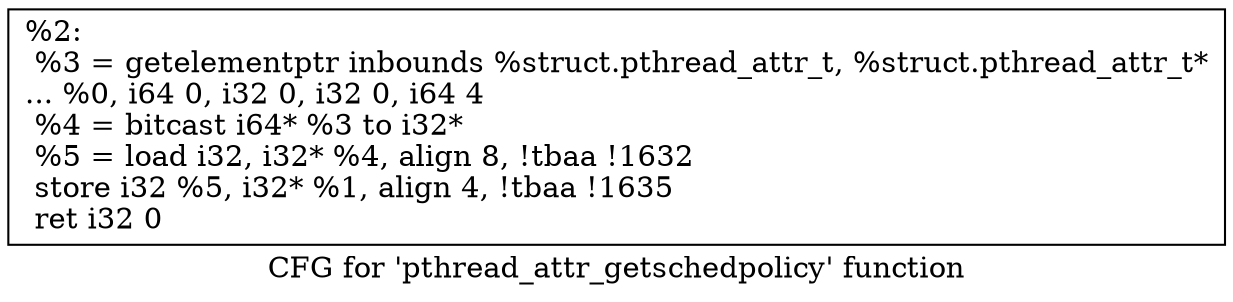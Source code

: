 digraph "CFG for 'pthread_attr_getschedpolicy' function" {
	label="CFG for 'pthread_attr_getschedpolicy' function";

	Node0x1ff2e60 [shape=record,label="{%2:\l  %3 = getelementptr inbounds %struct.pthread_attr_t, %struct.pthread_attr_t*\l... %0, i64 0, i32 0, i32 0, i64 4\l  %4 = bitcast i64* %3 to i32*\l  %5 = load i32, i32* %4, align 8, !tbaa !1632\l  store i32 %5, i32* %1, align 4, !tbaa !1635\l  ret i32 0\l}"];
}
